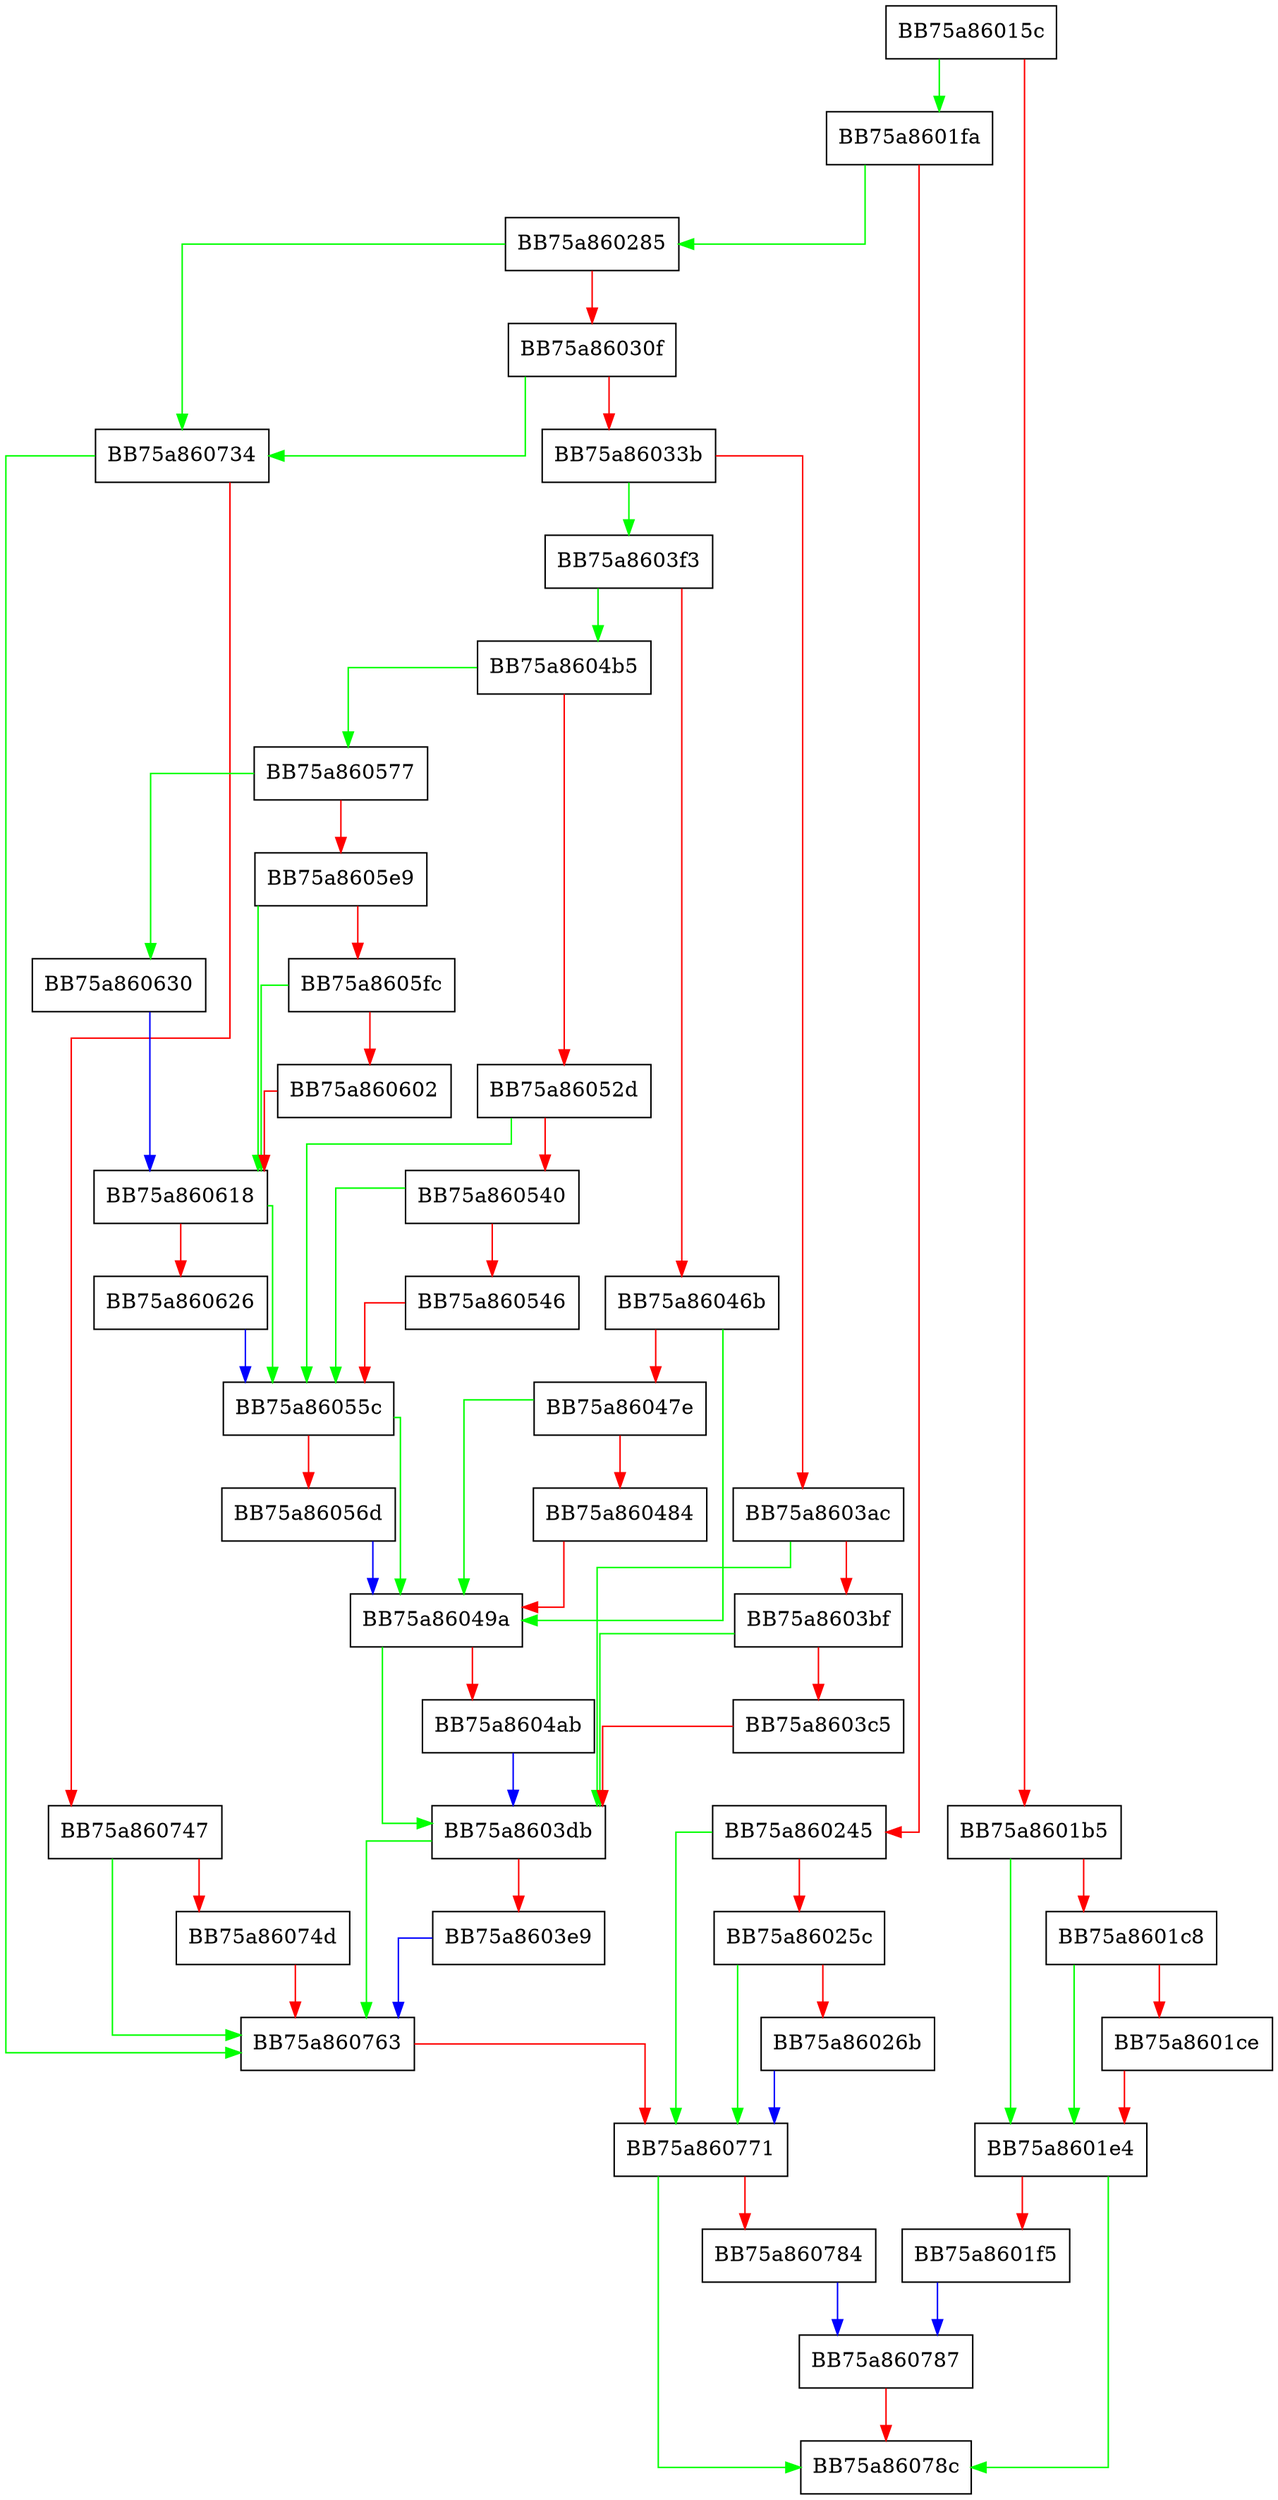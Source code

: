 digraph ProcessSecurityMitigationsAddressFiltering {
  node [shape="box"];
  graph [splines=ortho];
  BB75a86015c -> BB75a8601fa [color="green"];
  BB75a86015c -> BB75a8601b5 [color="red"];
  BB75a8601b5 -> BB75a8601e4 [color="green"];
  BB75a8601b5 -> BB75a8601c8 [color="red"];
  BB75a8601c8 -> BB75a8601e4 [color="green"];
  BB75a8601c8 -> BB75a8601ce [color="red"];
  BB75a8601ce -> BB75a8601e4 [color="red"];
  BB75a8601e4 -> BB75a86078c [color="green"];
  BB75a8601e4 -> BB75a8601f5 [color="red"];
  BB75a8601f5 -> BB75a860787 [color="blue"];
  BB75a8601fa -> BB75a860285 [color="green"];
  BB75a8601fa -> BB75a860245 [color="red"];
  BB75a860245 -> BB75a860771 [color="green"];
  BB75a860245 -> BB75a86025c [color="red"];
  BB75a86025c -> BB75a860771 [color="green"];
  BB75a86025c -> BB75a86026b [color="red"];
  BB75a86026b -> BB75a860771 [color="blue"];
  BB75a860285 -> BB75a860734 [color="green"];
  BB75a860285 -> BB75a86030f [color="red"];
  BB75a86030f -> BB75a860734 [color="green"];
  BB75a86030f -> BB75a86033b [color="red"];
  BB75a86033b -> BB75a8603f3 [color="green"];
  BB75a86033b -> BB75a8603ac [color="red"];
  BB75a8603ac -> BB75a8603db [color="green"];
  BB75a8603ac -> BB75a8603bf [color="red"];
  BB75a8603bf -> BB75a8603db [color="green"];
  BB75a8603bf -> BB75a8603c5 [color="red"];
  BB75a8603c5 -> BB75a8603db [color="red"];
  BB75a8603db -> BB75a860763 [color="green"];
  BB75a8603db -> BB75a8603e9 [color="red"];
  BB75a8603e9 -> BB75a860763 [color="blue"];
  BB75a8603f3 -> BB75a8604b5 [color="green"];
  BB75a8603f3 -> BB75a86046b [color="red"];
  BB75a86046b -> BB75a86049a [color="green"];
  BB75a86046b -> BB75a86047e [color="red"];
  BB75a86047e -> BB75a86049a [color="green"];
  BB75a86047e -> BB75a860484 [color="red"];
  BB75a860484 -> BB75a86049a [color="red"];
  BB75a86049a -> BB75a8603db [color="green"];
  BB75a86049a -> BB75a8604ab [color="red"];
  BB75a8604ab -> BB75a8603db [color="blue"];
  BB75a8604b5 -> BB75a860577 [color="green"];
  BB75a8604b5 -> BB75a86052d [color="red"];
  BB75a86052d -> BB75a86055c [color="green"];
  BB75a86052d -> BB75a860540 [color="red"];
  BB75a860540 -> BB75a86055c [color="green"];
  BB75a860540 -> BB75a860546 [color="red"];
  BB75a860546 -> BB75a86055c [color="red"];
  BB75a86055c -> BB75a86049a [color="green"];
  BB75a86055c -> BB75a86056d [color="red"];
  BB75a86056d -> BB75a86049a [color="blue"];
  BB75a860577 -> BB75a860630 [color="green"];
  BB75a860577 -> BB75a8605e9 [color="red"];
  BB75a8605e9 -> BB75a860618 [color="green"];
  BB75a8605e9 -> BB75a8605fc [color="red"];
  BB75a8605fc -> BB75a860618 [color="green"];
  BB75a8605fc -> BB75a860602 [color="red"];
  BB75a860602 -> BB75a860618 [color="red"];
  BB75a860618 -> BB75a86055c [color="green"];
  BB75a860618 -> BB75a860626 [color="red"];
  BB75a860626 -> BB75a86055c [color="blue"];
  BB75a860630 -> BB75a860618 [color="blue"];
  BB75a860734 -> BB75a860763 [color="green"];
  BB75a860734 -> BB75a860747 [color="red"];
  BB75a860747 -> BB75a860763 [color="green"];
  BB75a860747 -> BB75a86074d [color="red"];
  BB75a86074d -> BB75a860763 [color="red"];
  BB75a860763 -> BB75a860771 [color="red"];
  BB75a860771 -> BB75a86078c [color="green"];
  BB75a860771 -> BB75a860784 [color="red"];
  BB75a860784 -> BB75a860787 [color="blue"];
  BB75a860787 -> BB75a86078c [color="red"];
}